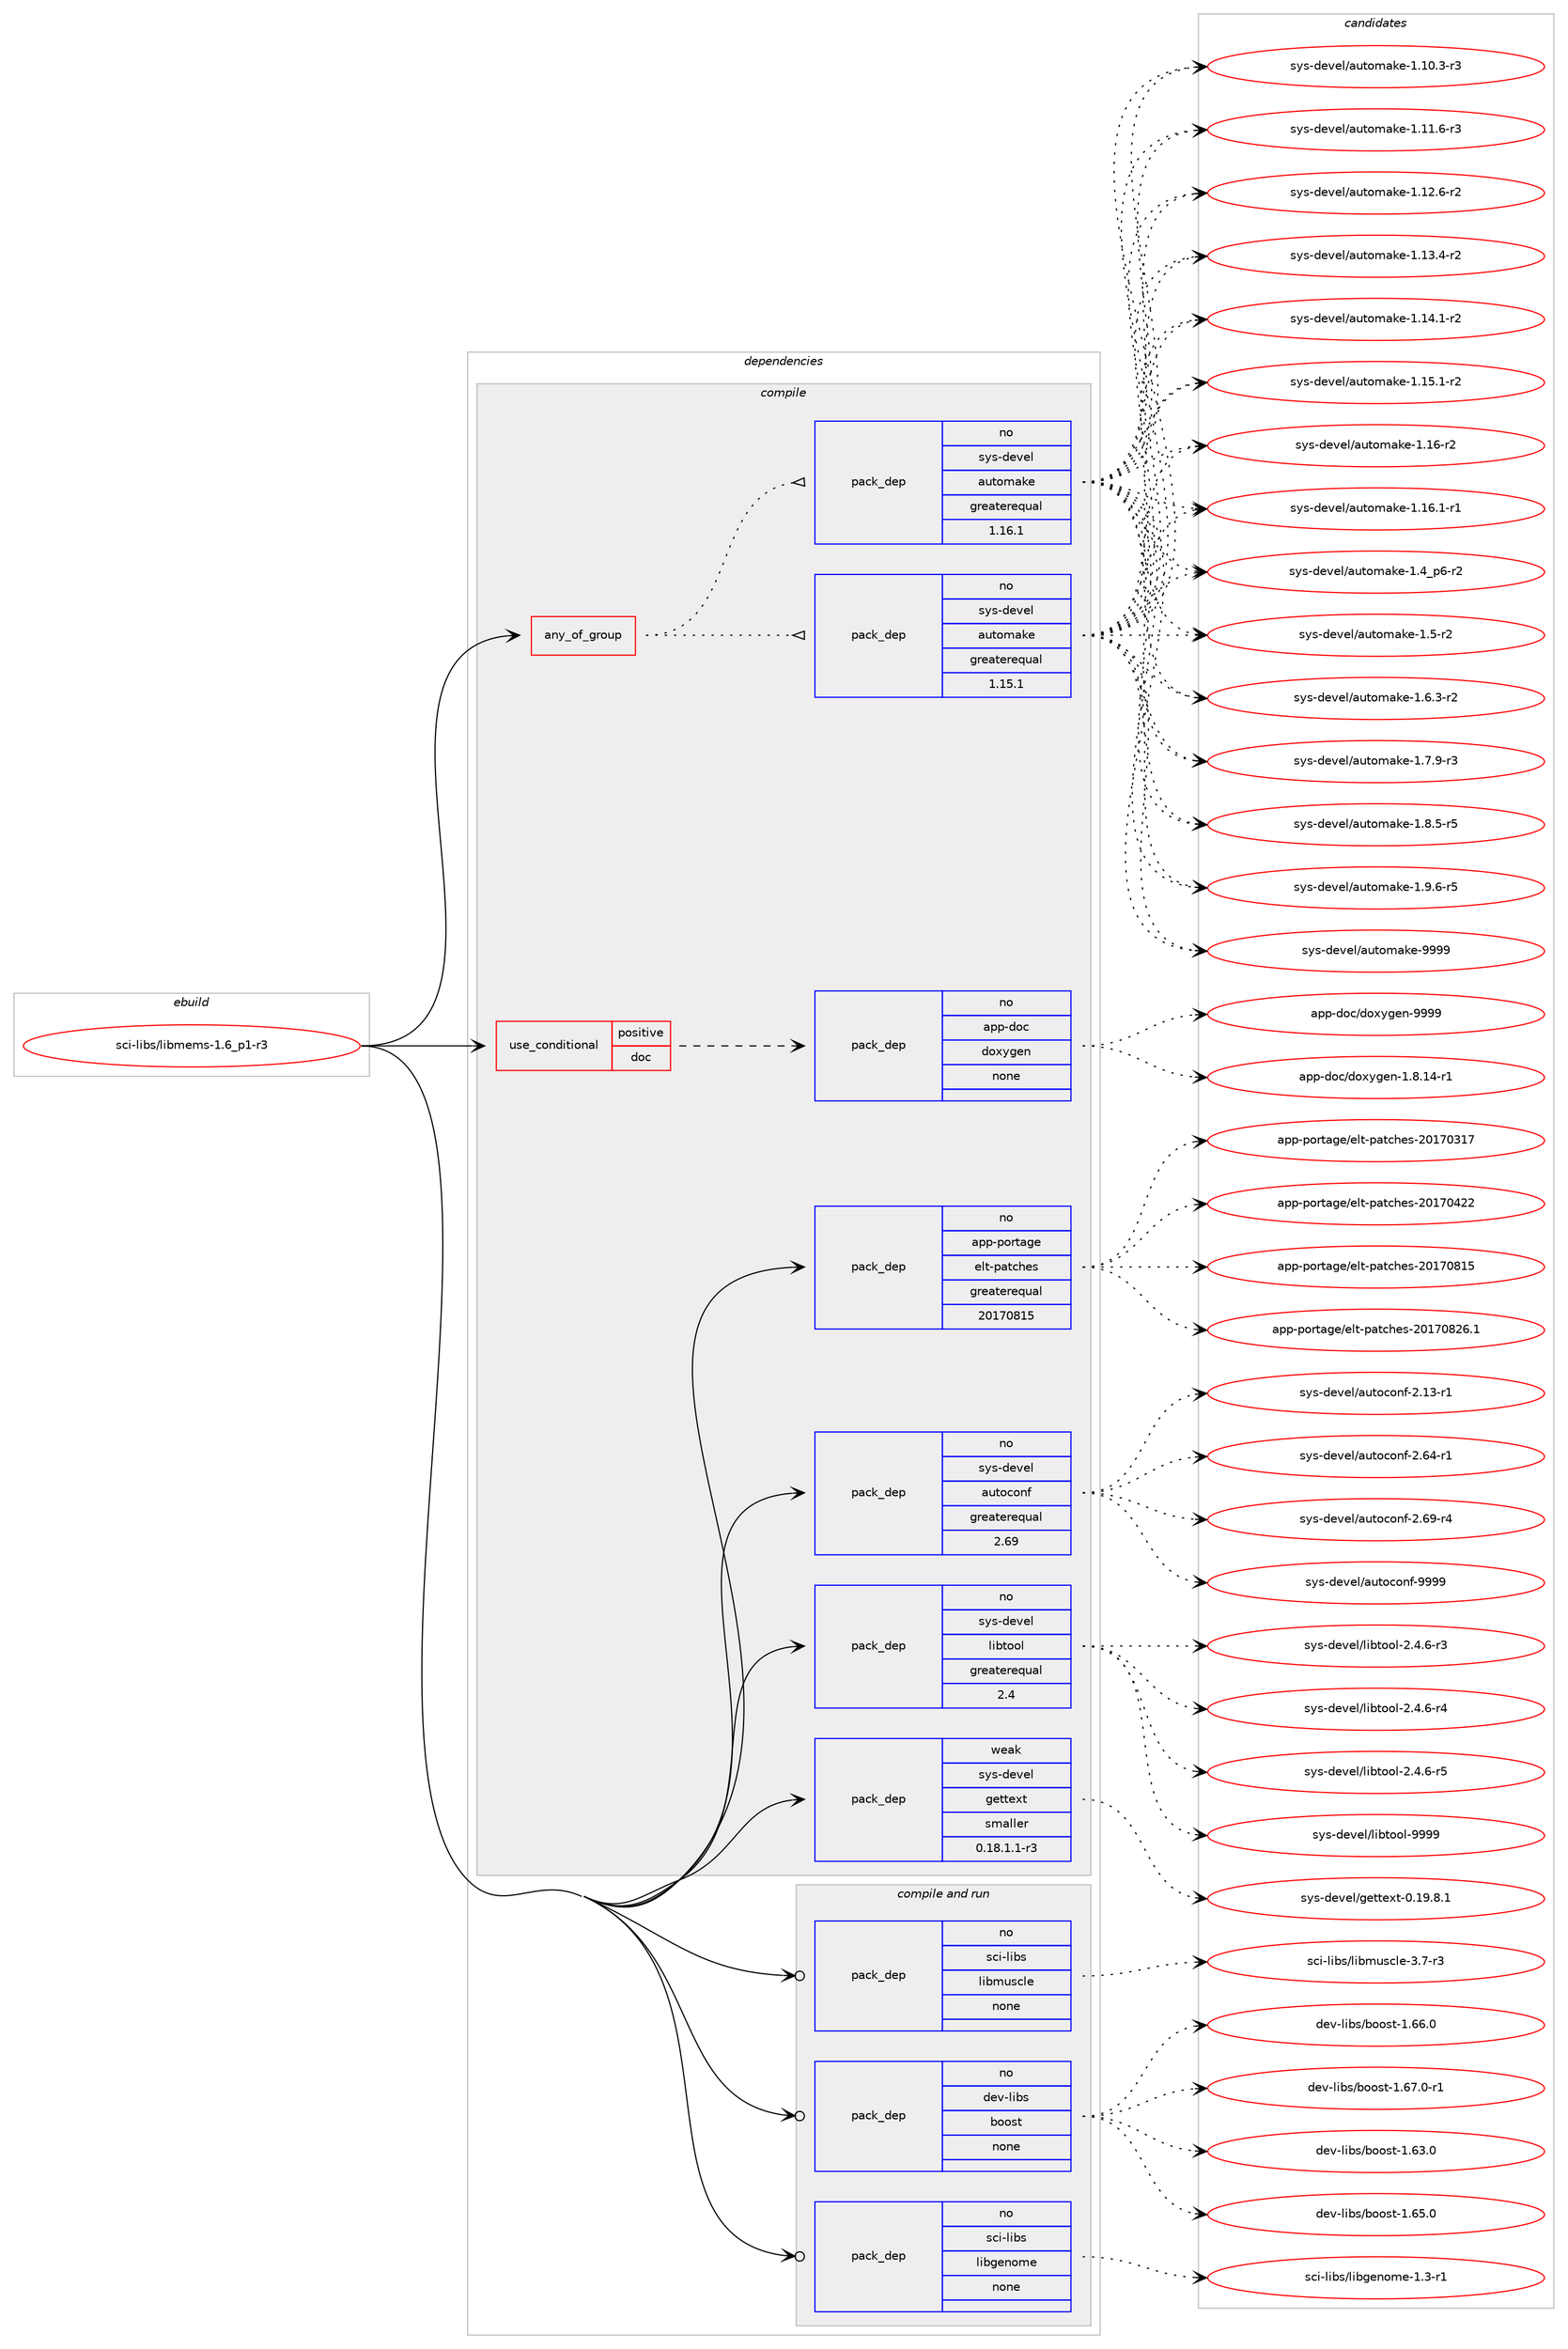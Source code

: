 digraph prolog {

# *************
# Graph options
# *************

newrank=true;
concentrate=true;
compound=true;
graph [rankdir=LR,fontname=Helvetica,fontsize=10,ranksep=1.5];#, ranksep=2.5, nodesep=0.2];
edge  [arrowhead=vee];
node  [fontname=Helvetica,fontsize=10];

# **********
# The ebuild
# **********

subgraph cluster_leftcol {
color=gray;
rank=same;
label=<<i>ebuild</i>>;
id [label="sci-libs/libmems-1.6_p1-r3", color=red, width=4, href="../sci-libs/libmems-1.6_p1-r3.svg"];
}

# ****************
# The dependencies
# ****************

subgraph cluster_midcol {
color=gray;
label=<<i>dependencies</i>>;
subgraph cluster_compile {
fillcolor="#eeeeee";
style=filled;
label=<<i>compile</i>>;
subgraph any26911 {
dependency1694013 [label=<<TABLE BORDER="0" CELLBORDER="1" CELLSPACING="0" CELLPADDING="4"><TR><TD CELLPADDING="10">any_of_group</TD></TR></TABLE>>, shape=none, color=red];subgraph pack1212753 {
dependency1694014 [label=<<TABLE BORDER="0" CELLBORDER="1" CELLSPACING="0" CELLPADDING="4" WIDTH="220"><TR><TD ROWSPAN="6" CELLPADDING="30">pack_dep</TD></TR><TR><TD WIDTH="110">no</TD></TR><TR><TD>sys-devel</TD></TR><TR><TD>automake</TD></TR><TR><TD>greaterequal</TD></TR><TR><TD>1.16.1</TD></TR></TABLE>>, shape=none, color=blue];
}
dependency1694013:e -> dependency1694014:w [weight=20,style="dotted",arrowhead="oinv"];
subgraph pack1212754 {
dependency1694015 [label=<<TABLE BORDER="0" CELLBORDER="1" CELLSPACING="0" CELLPADDING="4" WIDTH="220"><TR><TD ROWSPAN="6" CELLPADDING="30">pack_dep</TD></TR><TR><TD WIDTH="110">no</TD></TR><TR><TD>sys-devel</TD></TR><TR><TD>automake</TD></TR><TR><TD>greaterequal</TD></TR><TR><TD>1.15.1</TD></TR></TABLE>>, shape=none, color=blue];
}
dependency1694013:e -> dependency1694015:w [weight=20,style="dotted",arrowhead="oinv"];
}
id:e -> dependency1694013:w [weight=20,style="solid",arrowhead="vee"];
subgraph cond453497 {
dependency1694016 [label=<<TABLE BORDER="0" CELLBORDER="1" CELLSPACING="0" CELLPADDING="4"><TR><TD ROWSPAN="3" CELLPADDING="10">use_conditional</TD></TR><TR><TD>positive</TD></TR><TR><TD>doc</TD></TR></TABLE>>, shape=none, color=red];
subgraph pack1212755 {
dependency1694017 [label=<<TABLE BORDER="0" CELLBORDER="1" CELLSPACING="0" CELLPADDING="4" WIDTH="220"><TR><TD ROWSPAN="6" CELLPADDING="30">pack_dep</TD></TR><TR><TD WIDTH="110">no</TD></TR><TR><TD>app-doc</TD></TR><TR><TD>doxygen</TD></TR><TR><TD>none</TD></TR><TR><TD></TD></TR></TABLE>>, shape=none, color=blue];
}
dependency1694016:e -> dependency1694017:w [weight=20,style="dashed",arrowhead="vee"];
}
id:e -> dependency1694016:w [weight=20,style="solid",arrowhead="vee"];
subgraph pack1212756 {
dependency1694018 [label=<<TABLE BORDER="0" CELLBORDER="1" CELLSPACING="0" CELLPADDING="4" WIDTH="220"><TR><TD ROWSPAN="6" CELLPADDING="30">pack_dep</TD></TR><TR><TD WIDTH="110">no</TD></TR><TR><TD>app-portage</TD></TR><TR><TD>elt-patches</TD></TR><TR><TD>greaterequal</TD></TR><TR><TD>20170815</TD></TR></TABLE>>, shape=none, color=blue];
}
id:e -> dependency1694018:w [weight=20,style="solid",arrowhead="vee"];
subgraph pack1212757 {
dependency1694019 [label=<<TABLE BORDER="0" CELLBORDER="1" CELLSPACING="0" CELLPADDING="4" WIDTH="220"><TR><TD ROWSPAN="6" CELLPADDING="30">pack_dep</TD></TR><TR><TD WIDTH="110">no</TD></TR><TR><TD>sys-devel</TD></TR><TR><TD>autoconf</TD></TR><TR><TD>greaterequal</TD></TR><TR><TD>2.69</TD></TR></TABLE>>, shape=none, color=blue];
}
id:e -> dependency1694019:w [weight=20,style="solid",arrowhead="vee"];
subgraph pack1212758 {
dependency1694020 [label=<<TABLE BORDER="0" CELLBORDER="1" CELLSPACING="0" CELLPADDING="4" WIDTH="220"><TR><TD ROWSPAN="6" CELLPADDING="30">pack_dep</TD></TR><TR><TD WIDTH="110">no</TD></TR><TR><TD>sys-devel</TD></TR><TR><TD>libtool</TD></TR><TR><TD>greaterequal</TD></TR><TR><TD>2.4</TD></TR></TABLE>>, shape=none, color=blue];
}
id:e -> dependency1694020:w [weight=20,style="solid",arrowhead="vee"];
subgraph pack1212759 {
dependency1694021 [label=<<TABLE BORDER="0" CELLBORDER="1" CELLSPACING="0" CELLPADDING="4" WIDTH="220"><TR><TD ROWSPAN="6" CELLPADDING="30">pack_dep</TD></TR><TR><TD WIDTH="110">weak</TD></TR><TR><TD>sys-devel</TD></TR><TR><TD>gettext</TD></TR><TR><TD>smaller</TD></TR><TR><TD>0.18.1.1-r3</TD></TR></TABLE>>, shape=none, color=blue];
}
id:e -> dependency1694021:w [weight=20,style="solid",arrowhead="vee"];
}
subgraph cluster_compileandrun {
fillcolor="#eeeeee";
style=filled;
label=<<i>compile and run</i>>;
subgraph pack1212760 {
dependency1694022 [label=<<TABLE BORDER="0" CELLBORDER="1" CELLSPACING="0" CELLPADDING="4" WIDTH="220"><TR><TD ROWSPAN="6" CELLPADDING="30">pack_dep</TD></TR><TR><TD WIDTH="110">no</TD></TR><TR><TD>dev-libs</TD></TR><TR><TD>boost</TD></TR><TR><TD>none</TD></TR><TR><TD></TD></TR></TABLE>>, shape=none, color=blue];
}
id:e -> dependency1694022:w [weight=20,style="solid",arrowhead="odotvee"];
subgraph pack1212761 {
dependency1694023 [label=<<TABLE BORDER="0" CELLBORDER="1" CELLSPACING="0" CELLPADDING="4" WIDTH="220"><TR><TD ROWSPAN="6" CELLPADDING="30">pack_dep</TD></TR><TR><TD WIDTH="110">no</TD></TR><TR><TD>sci-libs</TD></TR><TR><TD>libgenome</TD></TR><TR><TD>none</TD></TR><TR><TD></TD></TR></TABLE>>, shape=none, color=blue];
}
id:e -> dependency1694023:w [weight=20,style="solid",arrowhead="odotvee"];
subgraph pack1212762 {
dependency1694024 [label=<<TABLE BORDER="0" CELLBORDER="1" CELLSPACING="0" CELLPADDING="4" WIDTH="220"><TR><TD ROWSPAN="6" CELLPADDING="30">pack_dep</TD></TR><TR><TD WIDTH="110">no</TD></TR><TR><TD>sci-libs</TD></TR><TR><TD>libmuscle</TD></TR><TR><TD>none</TD></TR><TR><TD></TD></TR></TABLE>>, shape=none, color=blue];
}
id:e -> dependency1694024:w [weight=20,style="solid",arrowhead="odotvee"];
}
subgraph cluster_run {
fillcolor="#eeeeee";
style=filled;
label=<<i>run</i>>;
}
}

# **************
# The candidates
# **************

subgraph cluster_choices {
rank=same;
color=gray;
label=<<i>candidates</i>>;

subgraph choice1212753 {
color=black;
nodesep=1;
choice11512111545100101118101108479711711611110997107101454946494846514511451 [label="sys-devel/automake-1.10.3-r3", color=red, width=4,href="../sys-devel/automake-1.10.3-r3.svg"];
choice11512111545100101118101108479711711611110997107101454946494946544511451 [label="sys-devel/automake-1.11.6-r3", color=red, width=4,href="../sys-devel/automake-1.11.6-r3.svg"];
choice11512111545100101118101108479711711611110997107101454946495046544511450 [label="sys-devel/automake-1.12.6-r2", color=red, width=4,href="../sys-devel/automake-1.12.6-r2.svg"];
choice11512111545100101118101108479711711611110997107101454946495146524511450 [label="sys-devel/automake-1.13.4-r2", color=red, width=4,href="../sys-devel/automake-1.13.4-r2.svg"];
choice11512111545100101118101108479711711611110997107101454946495246494511450 [label="sys-devel/automake-1.14.1-r2", color=red, width=4,href="../sys-devel/automake-1.14.1-r2.svg"];
choice11512111545100101118101108479711711611110997107101454946495346494511450 [label="sys-devel/automake-1.15.1-r2", color=red, width=4,href="../sys-devel/automake-1.15.1-r2.svg"];
choice1151211154510010111810110847971171161111099710710145494649544511450 [label="sys-devel/automake-1.16-r2", color=red, width=4,href="../sys-devel/automake-1.16-r2.svg"];
choice11512111545100101118101108479711711611110997107101454946495446494511449 [label="sys-devel/automake-1.16.1-r1", color=red, width=4,href="../sys-devel/automake-1.16.1-r1.svg"];
choice115121115451001011181011084797117116111109971071014549465295112544511450 [label="sys-devel/automake-1.4_p6-r2", color=red, width=4,href="../sys-devel/automake-1.4_p6-r2.svg"];
choice11512111545100101118101108479711711611110997107101454946534511450 [label="sys-devel/automake-1.5-r2", color=red, width=4,href="../sys-devel/automake-1.5-r2.svg"];
choice115121115451001011181011084797117116111109971071014549465446514511450 [label="sys-devel/automake-1.6.3-r2", color=red, width=4,href="../sys-devel/automake-1.6.3-r2.svg"];
choice115121115451001011181011084797117116111109971071014549465546574511451 [label="sys-devel/automake-1.7.9-r3", color=red, width=4,href="../sys-devel/automake-1.7.9-r3.svg"];
choice115121115451001011181011084797117116111109971071014549465646534511453 [label="sys-devel/automake-1.8.5-r5", color=red, width=4,href="../sys-devel/automake-1.8.5-r5.svg"];
choice115121115451001011181011084797117116111109971071014549465746544511453 [label="sys-devel/automake-1.9.6-r5", color=red, width=4,href="../sys-devel/automake-1.9.6-r5.svg"];
choice115121115451001011181011084797117116111109971071014557575757 [label="sys-devel/automake-9999", color=red, width=4,href="../sys-devel/automake-9999.svg"];
dependency1694014:e -> choice11512111545100101118101108479711711611110997107101454946494846514511451:w [style=dotted,weight="100"];
dependency1694014:e -> choice11512111545100101118101108479711711611110997107101454946494946544511451:w [style=dotted,weight="100"];
dependency1694014:e -> choice11512111545100101118101108479711711611110997107101454946495046544511450:w [style=dotted,weight="100"];
dependency1694014:e -> choice11512111545100101118101108479711711611110997107101454946495146524511450:w [style=dotted,weight="100"];
dependency1694014:e -> choice11512111545100101118101108479711711611110997107101454946495246494511450:w [style=dotted,weight="100"];
dependency1694014:e -> choice11512111545100101118101108479711711611110997107101454946495346494511450:w [style=dotted,weight="100"];
dependency1694014:e -> choice1151211154510010111810110847971171161111099710710145494649544511450:w [style=dotted,weight="100"];
dependency1694014:e -> choice11512111545100101118101108479711711611110997107101454946495446494511449:w [style=dotted,weight="100"];
dependency1694014:e -> choice115121115451001011181011084797117116111109971071014549465295112544511450:w [style=dotted,weight="100"];
dependency1694014:e -> choice11512111545100101118101108479711711611110997107101454946534511450:w [style=dotted,weight="100"];
dependency1694014:e -> choice115121115451001011181011084797117116111109971071014549465446514511450:w [style=dotted,weight="100"];
dependency1694014:e -> choice115121115451001011181011084797117116111109971071014549465546574511451:w [style=dotted,weight="100"];
dependency1694014:e -> choice115121115451001011181011084797117116111109971071014549465646534511453:w [style=dotted,weight="100"];
dependency1694014:e -> choice115121115451001011181011084797117116111109971071014549465746544511453:w [style=dotted,weight="100"];
dependency1694014:e -> choice115121115451001011181011084797117116111109971071014557575757:w [style=dotted,weight="100"];
}
subgraph choice1212754 {
color=black;
nodesep=1;
choice11512111545100101118101108479711711611110997107101454946494846514511451 [label="sys-devel/automake-1.10.3-r3", color=red, width=4,href="../sys-devel/automake-1.10.3-r3.svg"];
choice11512111545100101118101108479711711611110997107101454946494946544511451 [label="sys-devel/automake-1.11.6-r3", color=red, width=4,href="../sys-devel/automake-1.11.6-r3.svg"];
choice11512111545100101118101108479711711611110997107101454946495046544511450 [label="sys-devel/automake-1.12.6-r2", color=red, width=4,href="../sys-devel/automake-1.12.6-r2.svg"];
choice11512111545100101118101108479711711611110997107101454946495146524511450 [label="sys-devel/automake-1.13.4-r2", color=red, width=4,href="../sys-devel/automake-1.13.4-r2.svg"];
choice11512111545100101118101108479711711611110997107101454946495246494511450 [label="sys-devel/automake-1.14.1-r2", color=red, width=4,href="../sys-devel/automake-1.14.1-r2.svg"];
choice11512111545100101118101108479711711611110997107101454946495346494511450 [label="sys-devel/automake-1.15.1-r2", color=red, width=4,href="../sys-devel/automake-1.15.1-r2.svg"];
choice1151211154510010111810110847971171161111099710710145494649544511450 [label="sys-devel/automake-1.16-r2", color=red, width=4,href="../sys-devel/automake-1.16-r2.svg"];
choice11512111545100101118101108479711711611110997107101454946495446494511449 [label="sys-devel/automake-1.16.1-r1", color=red, width=4,href="../sys-devel/automake-1.16.1-r1.svg"];
choice115121115451001011181011084797117116111109971071014549465295112544511450 [label="sys-devel/automake-1.4_p6-r2", color=red, width=4,href="../sys-devel/automake-1.4_p6-r2.svg"];
choice11512111545100101118101108479711711611110997107101454946534511450 [label="sys-devel/automake-1.5-r2", color=red, width=4,href="../sys-devel/automake-1.5-r2.svg"];
choice115121115451001011181011084797117116111109971071014549465446514511450 [label="sys-devel/automake-1.6.3-r2", color=red, width=4,href="../sys-devel/automake-1.6.3-r2.svg"];
choice115121115451001011181011084797117116111109971071014549465546574511451 [label="sys-devel/automake-1.7.9-r3", color=red, width=4,href="../sys-devel/automake-1.7.9-r3.svg"];
choice115121115451001011181011084797117116111109971071014549465646534511453 [label="sys-devel/automake-1.8.5-r5", color=red, width=4,href="../sys-devel/automake-1.8.5-r5.svg"];
choice115121115451001011181011084797117116111109971071014549465746544511453 [label="sys-devel/automake-1.9.6-r5", color=red, width=4,href="../sys-devel/automake-1.9.6-r5.svg"];
choice115121115451001011181011084797117116111109971071014557575757 [label="sys-devel/automake-9999", color=red, width=4,href="../sys-devel/automake-9999.svg"];
dependency1694015:e -> choice11512111545100101118101108479711711611110997107101454946494846514511451:w [style=dotted,weight="100"];
dependency1694015:e -> choice11512111545100101118101108479711711611110997107101454946494946544511451:w [style=dotted,weight="100"];
dependency1694015:e -> choice11512111545100101118101108479711711611110997107101454946495046544511450:w [style=dotted,weight="100"];
dependency1694015:e -> choice11512111545100101118101108479711711611110997107101454946495146524511450:w [style=dotted,weight="100"];
dependency1694015:e -> choice11512111545100101118101108479711711611110997107101454946495246494511450:w [style=dotted,weight="100"];
dependency1694015:e -> choice11512111545100101118101108479711711611110997107101454946495346494511450:w [style=dotted,weight="100"];
dependency1694015:e -> choice1151211154510010111810110847971171161111099710710145494649544511450:w [style=dotted,weight="100"];
dependency1694015:e -> choice11512111545100101118101108479711711611110997107101454946495446494511449:w [style=dotted,weight="100"];
dependency1694015:e -> choice115121115451001011181011084797117116111109971071014549465295112544511450:w [style=dotted,weight="100"];
dependency1694015:e -> choice11512111545100101118101108479711711611110997107101454946534511450:w [style=dotted,weight="100"];
dependency1694015:e -> choice115121115451001011181011084797117116111109971071014549465446514511450:w [style=dotted,weight="100"];
dependency1694015:e -> choice115121115451001011181011084797117116111109971071014549465546574511451:w [style=dotted,weight="100"];
dependency1694015:e -> choice115121115451001011181011084797117116111109971071014549465646534511453:w [style=dotted,weight="100"];
dependency1694015:e -> choice115121115451001011181011084797117116111109971071014549465746544511453:w [style=dotted,weight="100"];
dependency1694015:e -> choice115121115451001011181011084797117116111109971071014557575757:w [style=dotted,weight="100"];
}
subgraph choice1212755 {
color=black;
nodesep=1;
choice97112112451001119947100111120121103101110454946564649524511449 [label="app-doc/doxygen-1.8.14-r1", color=red, width=4,href="../app-doc/doxygen-1.8.14-r1.svg"];
choice971121124510011199471001111201211031011104557575757 [label="app-doc/doxygen-9999", color=red, width=4,href="../app-doc/doxygen-9999.svg"];
dependency1694017:e -> choice97112112451001119947100111120121103101110454946564649524511449:w [style=dotted,weight="100"];
dependency1694017:e -> choice971121124510011199471001111201211031011104557575757:w [style=dotted,weight="100"];
}
subgraph choice1212756 {
color=black;
nodesep=1;
choice97112112451121111141169710310147101108116451129711699104101115455048495548514955 [label="app-portage/elt-patches-20170317", color=red, width=4,href="../app-portage/elt-patches-20170317.svg"];
choice97112112451121111141169710310147101108116451129711699104101115455048495548525050 [label="app-portage/elt-patches-20170422", color=red, width=4,href="../app-portage/elt-patches-20170422.svg"];
choice97112112451121111141169710310147101108116451129711699104101115455048495548564953 [label="app-portage/elt-patches-20170815", color=red, width=4,href="../app-portage/elt-patches-20170815.svg"];
choice971121124511211111411697103101471011081164511297116991041011154550484955485650544649 [label="app-portage/elt-patches-20170826.1", color=red, width=4,href="../app-portage/elt-patches-20170826.1.svg"];
dependency1694018:e -> choice97112112451121111141169710310147101108116451129711699104101115455048495548514955:w [style=dotted,weight="100"];
dependency1694018:e -> choice97112112451121111141169710310147101108116451129711699104101115455048495548525050:w [style=dotted,weight="100"];
dependency1694018:e -> choice97112112451121111141169710310147101108116451129711699104101115455048495548564953:w [style=dotted,weight="100"];
dependency1694018:e -> choice971121124511211111411697103101471011081164511297116991041011154550484955485650544649:w [style=dotted,weight="100"];
}
subgraph choice1212757 {
color=black;
nodesep=1;
choice1151211154510010111810110847971171161119911111010245504649514511449 [label="sys-devel/autoconf-2.13-r1", color=red, width=4,href="../sys-devel/autoconf-2.13-r1.svg"];
choice1151211154510010111810110847971171161119911111010245504654524511449 [label="sys-devel/autoconf-2.64-r1", color=red, width=4,href="../sys-devel/autoconf-2.64-r1.svg"];
choice1151211154510010111810110847971171161119911111010245504654574511452 [label="sys-devel/autoconf-2.69-r4", color=red, width=4,href="../sys-devel/autoconf-2.69-r4.svg"];
choice115121115451001011181011084797117116111991111101024557575757 [label="sys-devel/autoconf-9999", color=red, width=4,href="../sys-devel/autoconf-9999.svg"];
dependency1694019:e -> choice1151211154510010111810110847971171161119911111010245504649514511449:w [style=dotted,weight="100"];
dependency1694019:e -> choice1151211154510010111810110847971171161119911111010245504654524511449:w [style=dotted,weight="100"];
dependency1694019:e -> choice1151211154510010111810110847971171161119911111010245504654574511452:w [style=dotted,weight="100"];
dependency1694019:e -> choice115121115451001011181011084797117116111991111101024557575757:w [style=dotted,weight="100"];
}
subgraph choice1212758 {
color=black;
nodesep=1;
choice1151211154510010111810110847108105981161111111084550465246544511451 [label="sys-devel/libtool-2.4.6-r3", color=red, width=4,href="../sys-devel/libtool-2.4.6-r3.svg"];
choice1151211154510010111810110847108105981161111111084550465246544511452 [label="sys-devel/libtool-2.4.6-r4", color=red, width=4,href="../sys-devel/libtool-2.4.6-r4.svg"];
choice1151211154510010111810110847108105981161111111084550465246544511453 [label="sys-devel/libtool-2.4.6-r5", color=red, width=4,href="../sys-devel/libtool-2.4.6-r5.svg"];
choice1151211154510010111810110847108105981161111111084557575757 [label="sys-devel/libtool-9999", color=red, width=4,href="../sys-devel/libtool-9999.svg"];
dependency1694020:e -> choice1151211154510010111810110847108105981161111111084550465246544511451:w [style=dotted,weight="100"];
dependency1694020:e -> choice1151211154510010111810110847108105981161111111084550465246544511452:w [style=dotted,weight="100"];
dependency1694020:e -> choice1151211154510010111810110847108105981161111111084550465246544511453:w [style=dotted,weight="100"];
dependency1694020:e -> choice1151211154510010111810110847108105981161111111084557575757:w [style=dotted,weight="100"];
}
subgraph choice1212759 {
color=black;
nodesep=1;
choice1151211154510010111810110847103101116116101120116454846495746564649 [label="sys-devel/gettext-0.19.8.1", color=red, width=4,href="../sys-devel/gettext-0.19.8.1.svg"];
dependency1694021:e -> choice1151211154510010111810110847103101116116101120116454846495746564649:w [style=dotted,weight="100"];
}
subgraph choice1212760 {
color=black;
nodesep=1;
choice1001011184510810598115479811111111511645494654514648 [label="dev-libs/boost-1.63.0", color=red, width=4,href="../dev-libs/boost-1.63.0.svg"];
choice1001011184510810598115479811111111511645494654534648 [label="dev-libs/boost-1.65.0", color=red, width=4,href="../dev-libs/boost-1.65.0.svg"];
choice1001011184510810598115479811111111511645494654544648 [label="dev-libs/boost-1.66.0", color=red, width=4,href="../dev-libs/boost-1.66.0.svg"];
choice10010111845108105981154798111111115116454946545546484511449 [label="dev-libs/boost-1.67.0-r1", color=red, width=4,href="../dev-libs/boost-1.67.0-r1.svg"];
dependency1694022:e -> choice1001011184510810598115479811111111511645494654514648:w [style=dotted,weight="100"];
dependency1694022:e -> choice1001011184510810598115479811111111511645494654534648:w [style=dotted,weight="100"];
dependency1694022:e -> choice1001011184510810598115479811111111511645494654544648:w [style=dotted,weight="100"];
dependency1694022:e -> choice10010111845108105981154798111111115116454946545546484511449:w [style=dotted,weight="100"];
}
subgraph choice1212761 {
color=black;
nodesep=1;
choice1159910545108105981154710810598103101110111109101454946514511449 [label="sci-libs/libgenome-1.3-r1", color=red, width=4,href="../sci-libs/libgenome-1.3-r1.svg"];
dependency1694023:e -> choice1159910545108105981154710810598103101110111109101454946514511449:w [style=dotted,weight="100"];
}
subgraph choice1212762 {
color=black;
nodesep=1;
choice115991054510810598115471081059810911711599108101455146554511451 [label="sci-libs/libmuscle-3.7-r3", color=red, width=4,href="../sci-libs/libmuscle-3.7-r3.svg"];
dependency1694024:e -> choice115991054510810598115471081059810911711599108101455146554511451:w [style=dotted,weight="100"];
}
}

}
